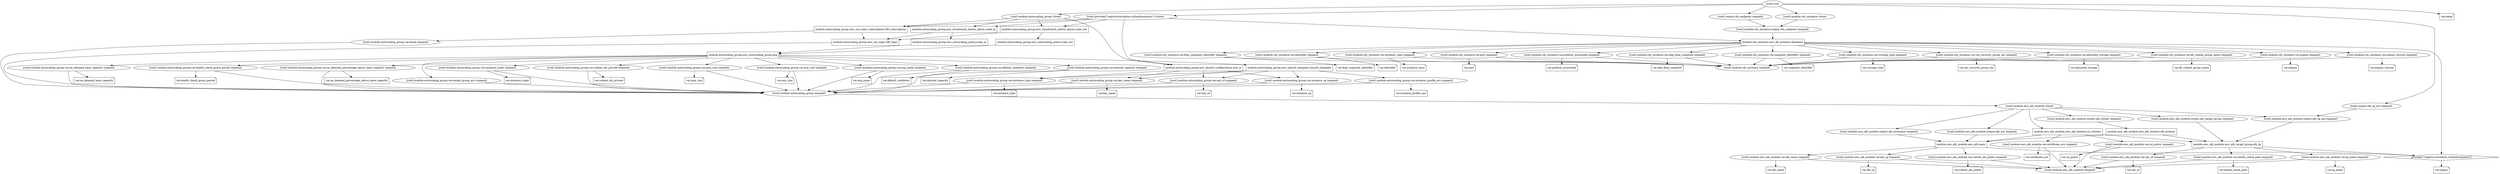 digraph {
	compound = "true"
	newrank = "true"
	subgraph "root" {
		"[root] module.autoscaling_group.aws_autoscaling_group.asg (expand)" [label = "module.autoscaling_group.aws_autoscaling_group.asg", shape = "box"]
		"[root] module.autoscaling_group.aws_autoscaling_policy.scale_in (expand)" [label = "module.autoscaling_group.aws_autoscaling_policy.scale_in", shape = "box"]
		"[root] module.autoscaling_group.aws_autoscaling_policy.scale_out (expand)" [label = "module.autoscaling_group.aws_autoscaling_policy.scale_out", shape = "box"]
		"[root] module.autoscaling_group.aws_cloudwatch_metric_alarm.scale_in (expand)" [label = "module.autoscaling_group.aws_cloudwatch_metric_alarm.scale_in", shape = "box"]
		"[root] module.autoscaling_group.aws_cloudwatch_metric_alarm.scale_out (expand)" [label = "module.autoscaling_group.aws_cloudwatch_metric_alarm.scale_out", shape = "box"]
		"[root] module.autoscaling_group.aws_launch_configuration.new_lc (expand)" [label = "module.autoscaling_group.aws_launch_configuration.new_lc", shape = "box"]
		"[root] module.autoscaling_group.aws_launch_template.Launch_template (expand)" [label = "module.autoscaling_group.aws_launch_template.Launch_template", shape = "box"]
		"[root] module.autoscaling_group.aws_sns_topic.DR_topic (expand)" [label = "module.autoscaling_group.aws_sns_topic.DR_topic", shape = "box"]
		"[root] module.autoscaling_group.aws_sns_topic_subscription.DR_subscription (expand)" [label = "module.autoscaling_group.aws_sns_topic_subscription.DR_subscription", shape = "box"]
		"[root] module.aws_alb_module.aws_alb.main (expand)" [label = "module.aws_alb_module.aws_alb.main", shape = "box"]
		"[root] module.aws_alb_module.aws_alb_listener.alb_listener (expand)" [label = "module.aws_alb_module.aws_alb_listener.alb_listener", shape = "box"]
		"[root] module.aws_alb_module.aws_alb_listener.ssl_listener (expand)" [label = "module.aws_alb_module.aws_alb_listener.ssl_listener", shape = "box"]
		"[root] module.aws_alb_module.aws_alb_target_group.alb_tg (expand)" [label = "module.aws_alb_module.aws_alb_target_group.alb_tg", shape = "box"]
		"[root] module.rds_instance.aws_db_instance.database (expand)" [label = "module.rds_instance.aws_db_instance.database", shape = "box"]
		"[root] provider[\"registry.terraform.io/hashicorp/aws\"]" [label = "provider[\"registry.terraform.io/hashicorp/aws\"]", shape = "diamond"]
		"[root] var.alb_name" [label = "var.alb_name", shape = "note"]
		"[root] var.alb_sg" [label = "var.alb_sg", shape = "note"]
		"[root] var.allocated_storage" [label = "var.allocated_storage", shape = "note"]
		"[root] var.ami_id" [label = "var.ami_id", shape = "note"]
		"[root] var.asg_name" [label = "var.asg_name", shape = "note"]
		"[root] var.certificate_arn" [label = "var.certificate_arn", shape = "note"]
		"[root] var.db_subnet_group_name" [label = "var.db_subnet_group_name", shape = "note"]
		"[root] var.default_cooldown" [label = "var.default_cooldown", shape = "note"]
		"[root] var.desired_capacity" [label = "var.desired_capacity", shape = "note"]
		"[root] var.email" [label = "var.email", shape = "note"]
		"[root] var.engine" [label = "var.engine", shape = "note"]
		"[root] var.engine_version" [label = "var.engine_version", shape = "note"]
		"[root] var.final_snapshot_identifier" [label = "var.final_snapshot_identifier", shape = "note"]
		"[root] var.health_check_grace_period" [label = "var.health_check_grace_period", shape = "note"]
		"[root] var.health_check_path" [label = "var.health_check_path", shape = "note"]
		"[root] var.identifier" [label = "var.identifier", shape = "note"]
		"[root] var.instance_class" [label = "var.instance_class", shape = "note"]
		"[root] var.instance_profile_arn" [label = "var.instance_profile_arn", shape = "note"]
		"[root] var.instance_sg" [label = "var.instance_sg", shape = "note"]
		"[root] var.instance_type" [label = "var.instance_type", shape = "note"]
		"[root] var.instance_types" [label = "var.instance_types", shape = "note"]
		"[root] var.key_name" [label = "var.key_name", shape = "note"]
		"[root] var.max_size" [label = "var.max_size", shape = "note"]
		"[root] var.min_size" [label = "var.min_size", shape = "note"]
		"[root] var.on_demand_base_capacity" [label = "var.on_demand_base_capacity", shape = "note"]
		"[root] var.on_demand_percentage_above_base_capacity" [label = "var.on_demand_percentage_above_base_capacity", shape = "note"]
		"[root] var.port" [label = "var.port", shape = "note"]
		"[root] var.publicly_accessible" [label = "var.publicly_accessible", shape = "note"]
		"[root] var.region" [label = "var.region", shape = "note"]
		"[root] var.skip_final_snapshot" [label = "var.skip_final_snapshot", shape = "note"]
		"[root] var.snapshot_identifier" [label = "var.snapshot_identifier", shape = "note"]
		"[root] var.ssl_policy" [label = "var.ssl_policy", shape = "note"]
		"[root] var.storage_type" [label = "var.storage_type", shape = "note"]
		"[root] var.subnet_ids_private" [label = "var.subnet_ids_private", shape = "note"]
		"[root] var.subnet_ids_public" [label = "var.subnet_ids_public", shape = "note"]
		"[root] var.tg_name" [label = "var.tg_name", shape = "note"]
		"[root] var.vpc_id" [label = "var.vpc_id", shape = "note"]
		"[root] var.vpc_security_group_ids" [label = "var.vpc_security_group_ids", shape = "note"]
		"[root] module.autoscaling_group (close)" -> "[root] module.autoscaling_group.aws_cloudwatch_metric_alarm.scale_in (expand)"
		"[root] module.autoscaling_group (close)" -> "[root] module.autoscaling_group.aws_cloudwatch_metric_alarm.scale_out (expand)"
		"[root] module.autoscaling_group (close)" -> "[root] module.autoscaling_group.aws_launch_configuration.new_lc (expand)"
		"[root] module.autoscaling_group (close)" -> "[root] module.autoscaling_group.aws_sns_topic_subscription.DR_subscription (expand)"
		"[root] module.autoscaling_group (expand)" -> "[root] module.aws_alb_module (close)"
		"[root] module.autoscaling_group.aws_autoscaling_group.asg (expand)" -> "[root] module.autoscaling_group.aws_launch_template.Launch_template (expand)"
		"[root] module.autoscaling_group.aws_autoscaling_group.asg (expand)" -> "[root] module.autoscaling_group.var.asg_name (expand)"
		"[root] module.autoscaling_group.aws_autoscaling_group.asg (expand)" -> "[root] module.autoscaling_group.var.default_cooldown (expand)"
		"[root] module.autoscaling_group.aws_autoscaling_group.asg (expand)" -> "[root] module.autoscaling_group.var.desired_capacity (expand)"
		"[root] module.autoscaling_group.aws_autoscaling_group.asg (expand)" -> "[root] module.autoscaling_group.var.health_check_grace_period (expand)"
		"[root] module.autoscaling_group.aws_autoscaling_group.asg (expand)" -> "[root] module.autoscaling_group.var.instance_types (expand)"
		"[root] module.autoscaling_group.aws_autoscaling_group.asg (expand)" -> "[root] module.autoscaling_group.var.max_size (expand)"
		"[root] module.autoscaling_group.aws_autoscaling_group.asg (expand)" -> "[root] module.autoscaling_group.var.min_size (expand)"
		"[root] module.autoscaling_group.aws_autoscaling_group.asg (expand)" -> "[root] module.autoscaling_group.var.on_demand_base_capacity (expand)"
		"[root] module.autoscaling_group.aws_autoscaling_group.asg (expand)" -> "[root] module.autoscaling_group.var.on_demand_percentage_above_base_capacity (expand)"
		"[root] module.autoscaling_group.aws_autoscaling_group.asg (expand)" -> "[root] module.autoscaling_group.var.subnet_ids_private (expand)"
		"[root] module.autoscaling_group.aws_autoscaling_group.asg (expand)" -> "[root] module.autoscaling_group.var.target_group_arn (expand)"
		"[root] module.autoscaling_group.aws_autoscaling_policy.scale_in (expand)" -> "[root] module.autoscaling_group.aws_autoscaling_group.asg (expand)"
		"[root] module.autoscaling_group.aws_autoscaling_policy.scale_out (expand)" -> "[root] module.autoscaling_group.aws_autoscaling_group.asg (expand)"
		"[root] module.autoscaling_group.aws_cloudwatch_metric_alarm.scale_in (expand)" -> "[root] module.autoscaling_group.aws_autoscaling_policy.scale_in (expand)"
		"[root] module.autoscaling_group.aws_cloudwatch_metric_alarm.scale_in (expand)" -> "[root] module.autoscaling_group.aws_sns_topic.DR_topic (expand)"
		"[root] module.autoscaling_group.aws_cloudwatch_metric_alarm.scale_out (expand)" -> "[root] module.autoscaling_group.aws_autoscaling_policy.scale_out (expand)"
		"[root] module.autoscaling_group.aws_cloudwatch_metric_alarm.scale_out (expand)" -> "[root] module.autoscaling_group.aws_sns_topic.DR_topic (expand)"
		"[root] module.autoscaling_group.aws_launch_configuration.new_lc (expand)" -> "[root] module.autoscaling_group.var.ami_id (expand)"
		"[root] module.autoscaling_group.aws_launch_configuration.new_lc (expand)" -> "[root] module.autoscaling_group.var.instance_sg (expand)"
		"[root] module.autoscaling_group.aws_launch_configuration.new_lc (expand)" -> "[root] module.autoscaling_group.var.instance_type (expand)"
		"[root] module.autoscaling_group.aws_launch_configuration.new_lc (expand)" -> "[root] module.autoscaling_group.var.key_name (expand)"
		"[root] module.autoscaling_group.aws_launch_template.Launch_template (expand)" -> "[root] module.autoscaling_group.var.ami_id (expand)"
		"[root] module.autoscaling_group.aws_launch_template.Launch_template (expand)" -> "[root] module.autoscaling_group.var.instance_profile_arn (expand)"
		"[root] module.autoscaling_group.aws_launch_template.Launch_template (expand)" -> "[root] module.autoscaling_group.var.instance_sg (expand)"
		"[root] module.autoscaling_group.aws_launch_template.Launch_template (expand)" -> "[root] module.autoscaling_group.var.instance_type (expand)"
		"[root] module.autoscaling_group.aws_launch_template.Launch_template (expand)" -> "[root] module.autoscaling_group.var.key_name (expand)"
		"[root] module.autoscaling_group.aws_sns_topic.DR_topic (expand)" -> "[root] module.autoscaling_group (expand)"
		"[root] module.autoscaling_group.aws_sns_topic_subscription.DR_subscription (expand)" -> "[root] module.autoscaling_group.aws_sns_topic.DR_topic (expand)"
		"[root] module.autoscaling_group.aws_sns_topic_subscription.DR_subscription (expand)" -> "[root] module.autoscaling_group.var.email (expand)"
		"[root] module.autoscaling_group.var.ami_id (expand)" -> "[root] module.autoscaling_group (expand)"
		"[root] module.autoscaling_group.var.ami_id (expand)" -> "[root] var.ami_id"
		"[root] module.autoscaling_group.var.asg_name (expand)" -> "[root] module.autoscaling_group (expand)"
		"[root] module.autoscaling_group.var.asg_name (expand)" -> "[root] var.asg_name"
		"[root] module.autoscaling_group.var.default_cooldown (expand)" -> "[root] module.autoscaling_group (expand)"
		"[root] module.autoscaling_group.var.default_cooldown (expand)" -> "[root] var.default_cooldown"
		"[root] module.autoscaling_group.var.desired_capacity (expand)" -> "[root] module.autoscaling_group (expand)"
		"[root] module.autoscaling_group.var.desired_capacity (expand)" -> "[root] var.desired_capacity"
		"[root] module.autoscaling_group.var.email (expand)" -> "[root] module.autoscaling_group (expand)"
		"[root] module.autoscaling_group.var.health_check_grace_period (expand)" -> "[root] module.autoscaling_group (expand)"
		"[root] module.autoscaling_group.var.health_check_grace_period (expand)" -> "[root] var.health_check_grace_period"
		"[root] module.autoscaling_group.var.instance_profile_arn (expand)" -> "[root] module.autoscaling_group (expand)"
		"[root] module.autoscaling_group.var.instance_profile_arn (expand)" -> "[root] var.instance_profile_arn"
		"[root] module.autoscaling_group.var.instance_sg (expand)" -> "[root] module.autoscaling_group (expand)"
		"[root] module.autoscaling_group.var.instance_sg (expand)" -> "[root] var.instance_sg"
		"[root] module.autoscaling_group.var.instance_type (expand)" -> "[root] module.autoscaling_group (expand)"
		"[root] module.autoscaling_group.var.instance_type (expand)" -> "[root] var.instance_type"
		"[root] module.autoscaling_group.var.instance_types (expand)" -> "[root] module.autoscaling_group (expand)"
		"[root] module.autoscaling_group.var.instance_types (expand)" -> "[root] var.instance_types"
		"[root] module.autoscaling_group.var.key_name (expand)" -> "[root] module.autoscaling_group (expand)"
		"[root] module.autoscaling_group.var.key_name (expand)" -> "[root] var.key_name"
		"[root] module.autoscaling_group.var.max_size (expand)" -> "[root] module.autoscaling_group (expand)"
		"[root] module.autoscaling_group.var.max_size (expand)" -> "[root] var.max_size"
		"[root] module.autoscaling_group.var.min_size (expand)" -> "[root] module.autoscaling_group (expand)"
		"[root] module.autoscaling_group.var.min_size (expand)" -> "[root] var.min_size"
		"[root] module.autoscaling_group.var.on_demand_base_capacity (expand)" -> "[root] module.autoscaling_group (expand)"
		"[root] module.autoscaling_group.var.on_demand_base_capacity (expand)" -> "[root] var.on_demand_base_capacity"
		"[root] module.autoscaling_group.var.on_demand_percentage_above_base_capacity (expand)" -> "[root] module.autoscaling_group (expand)"
		"[root] module.autoscaling_group.var.on_demand_percentage_above_base_capacity (expand)" -> "[root] var.on_demand_percentage_above_base_capacity"
		"[root] module.autoscaling_group.var.subnet_ids_private (expand)" -> "[root] module.autoscaling_group (expand)"
		"[root] module.autoscaling_group.var.subnet_ids_private (expand)" -> "[root] var.subnet_ids_private"
		"[root] module.autoscaling_group.var.target_group_arn (expand)" -> "[root] module.autoscaling_group (expand)"
		"[root] module.aws_alb_module (close)" -> "[root] module.aws_alb_module.aws_alb_listener.ssl_listener (expand)"
		"[root] module.aws_alb_module (close)" -> "[root] module.aws_alb_module.output.alb_arn (expand)"
		"[root] module.aws_alb_module (close)" -> "[root] module.aws_alb_module.output.alb_hostname (expand)"
		"[root] module.aws_alb_module (close)" -> "[root] module.aws_alb_module.output.alb_listner (expand)"
		"[root] module.aws_alb_module (close)" -> "[root] module.aws_alb_module.output.alb_target_group (expand)"
		"[root] module.aws_alb_module (close)" -> "[root] module.aws_alb_module.output.alb_tg_arn (expand)"
		"[root] module.aws_alb_module.aws_alb.main (expand)" -> "[root] module.aws_alb_module.var.alb_name (expand)"
		"[root] module.aws_alb_module.aws_alb.main (expand)" -> "[root] module.aws_alb_module.var.alb_sg (expand)"
		"[root] module.aws_alb_module.aws_alb.main (expand)" -> "[root] module.aws_alb_module.var.subnet_ids_public (expand)"
		"[root] module.aws_alb_module.aws_alb.main (expand)" -> "[root] provider[\"registry.terraform.io/hashicorp/aws\"]"
		"[root] module.aws_alb_module.aws_alb_listener.alb_listener (expand)" -> "[root] module.aws_alb_module.aws_alb.main (expand)"
		"[root] module.aws_alb_module.aws_alb_listener.alb_listener (expand)" -> "[root] module.aws_alb_module.aws_alb_target_group.alb_tg (expand)"
		"[root] module.aws_alb_module.aws_alb_listener.ssl_listener (expand)" -> "[root] module.aws_alb_module.aws_alb.main (expand)"
		"[root] module.aws_alb_module.aws_alb_listener.ssl_listener (expand)" -> "[root] module.aws_alb_module.aws_alb_target_group.alb_tg (expand)"
		"[root] module.aws_alb_module.aws_alb_listener.ssl_listener (expand)" -> "[root] module.aws_alb_module.var.certificate_arn (expand)"
		"[root] module.aws_alb_module.aws_alb_listener.ssl_listener (expand)" -> "[root] module.aws_alb_module.var.ssl_policy (expand)"
		"[root] module.aws_alb_module.aws_alb_target_group.alb_tg (expand)" -> "[root] module.aws_alb_module.var.health_check_path (expand)"
		"[root] module.aws_alb_module.aws_alb_target_group.alb_tg (expand)" -> "[root] module.aws_alb_module.var.tg_name (expand)"
		"[root] module.aws_alb_module.aws_alb_target_group.alb_tg (expand)" -> "[root] module.aws_alb_module.var.vpc_id (expand)"
		"[root] module.aws_alb_module.aws_alb_target_group.alb_tg (expand)" -> "[root] provider[\"registry.terraform.io/hashicorp/aws\"]"
		"[root] module.aws_alb_module.output.alb_arn (expand)" -> "[root] module.aws_alb_module.aws_alb.main (expand)"
		"[root] module.aws_alb_module.output.alb_hostname (expand)" -> "[root] module.aws_alb_module.aws_alb.main (expand)"
		"[root] module.aws_alb_module.output.alb_listner (expand)" -> "[root] module.aws_alb_module.aws_alb_listener.alb_listener (expand)"
		"[root] module.aws_alb_module.output.alb_target_group (expand)" -> "[root] module.aws_alb_module.aws_alb_target_group.alb_tg (expand)"
		"[root] module.aws_alb_module.output.alb_tg_arn (expand)" -> "[root] module.aws_alb_module.aws_alb_target_group.alb_tg (expand)"
		"[root] module.aws_alb_module.var.alb_name (expand)" -> "[root] module.aws_alb_module (expand)"
		"[root] module.aws_alb_module.var.alb_name (expand)" -> "[root] var.alb_name"
		"[root] module.aws_alb_module.var.alb_sg (expand)" -> "[root] module.aws_alb_module (expand)"
		"[root] module.aws_alb_module.var.alb_sg (expand)" -> "[root] var.alb_sg"
		"[root] module.aws_alb_module.var.certificate_arn (expand)" -> "[root] module.aws_alb_module (expand)"
		"[root] module.aws_alb_module.var.certificate_arn (expand)" -> "[root] var.certificate_arn"
		"[root] module.aws_alb_module.var.health_check_path (expand)" -> "[root] module.aws_alb_module (expand)"
		"[root] module.aws_alb_module.var.health_check_path (expand)" -> "[root] var.health_check_path"
		"[root] module.aws_alb_module.var.ssl_policy (expand)" -> "[root] module.aws_alb_module (expand)"
		"[root] module.aws_alb_module.var.ssl_policy (expand)" -> "[root] var.ssl_policy"
		"[root] module.aws_alb_module.var.subnet_ids_public (expand)" -> "[root] module.aws_alb_module (expand)"
		"[root] module.aws_alb_module.var.subnet_ids_public (expand)" -> "[root] var.subnet_ids_public"
		"[root] module.aws_alb_module.var.tg_name (expand)" -> "[root] module.aws_alb_module (expand)"
		"[root] module.aws_alb_module.var.tg_name (expand)" -> "[root] var.tg_name"
		"[root] module.aws_alb_module.var.vpc_id (expand)" -> "[root] module.aws_alb_module (expand)"
		"[root] module.aws_alb_module.var.vpc_id (expand)" -> "[root] var.vpc_id"
		"[root] module.rds_instance (close)" -> "[root] module.rds_instance.output.rds_endpoint (expand)"
		"[root] module.rds_instance.aws_db_instance.database (expand)" -> "[root] module.rds_instance.var.allocated_storage (expand)"
		"[root] module.rds_instance.aws_db_instance.database (expand)" -> "[root] module.rds_instance.var.db_subnet_group_name (expand)"
		"[root] module.rds_instance.aws_db_instance.database (expand)" -> "[root] module.rds_instance.var.engine (expand)"
		"[root] module.rds_instance.aws_db_instance.database (expand)" -> "[root] module.rds_instance.var.engine_version (expand)"
		"[root] module.rds_instance.aws_db_instance.database (expand)" -> "[root] module.rds_instance.var.final_snapshot_identifier (expand)"
		"[root] module.rds_instance.aws_db_instance.database (expand)" -> "[root] module.rds_instance.var.identifier (expand)"
		"[root] module.rds_instance.aws_db_instance.database (expand)" -> "[root] module.rds_instance.var.instance_class (expand)"
		"[root] module.rds_instance.aws_db_instance.database (expand)" -> "[root] module.rds_instance.var.port (expand)"
		"[root] module.rds_instance.aws_db_instance.database (expand)" -> "[root] module.rds_instance.var.publicly_accessible (expand)"
		"[root] module.rds_instance.aws_db_instance.database (expand)" -> "[root] module.rds_instance.var.skip_final_snapshot (expand)"
		"[root] module.rds_instance.aws_db_instance.database (expand)" -> "[root] module.rds_instance.var.snapshot_identifier (expand)"
		"[root] module.rds_instance.aws_db_instance.database (expand)" -> "[root] module.rds_instance.var.storage_type (expand)"
		"[root] module.rds_instance.aws_db_instance.database (expand)" -> "[root] module.rds_instance.var.vpc_security_group_ids (expand)"
		"[root] module.rds_instance.aws_db_instance.database (expand)" -> "[root] provider[\"registry.terraform.io/hashicorp/aws\"]"
		"[root] module.rds_instance.output.rds_endpoint (expand)" -> "[root] module.rds_instance.aws_db_instance.database (expand)"
		"[root] module.rds_instance.var.allocated_storage (expand)" -> "[root] module.rds_instance (expand)"
		"[root] module.rds_instance.var.allocated_storage (expand)" -> "[root] var.allocated_storage"
		"[root] module.rds_instance.var.db_subnet_group_name (expand)" -> "[root] module.rds_instance (expand)"
		"[root] module.rds_instance.var.db_subnet_group_name (expand)" -> "[root] var.db_subnet_group_name"
		"[root] module.rds_instance.var.engine (expand)" -> "[root] module.rds_instance (expand)"
		"[root] module.rds_instance.var.engine (expand)" -> "[root] var.engine"
		"[root] module.rds_instance.var.engine_version (expand)" -> "[root] module.rds_instance (expand)"
		"[root] module.rds_instance.var.engine_version (expand)" -> "[root] var.engine_version"
		"[root] module.rds_instance.var.final_snapshot_identifier (expand)" -> "[root] module.rds_instance (expand)"
		"[root] module.rds_instance.var.final_snapshot_identifier (expand)" -> "[root] var.final_snapshot_identifier"
		"[root] module.rds_instance.var.identifier (expand)" -> "[root] module.rds_instance (expand)"
		"[root] module.rds_instance.var.identifier (expand)" -> "[root] var.identifier"
		"[root] module.rds_instance.var.instance_class (expand)" -> "[root] module.rds_instance (expand)"
		"[root] module.rds_instance.var.instance_class (expand)" -> "[root] var.instance_class"
		"[root] module.rds_instance.var.port (expand)" -> "[root] module.rds_instance (expand)"
		"[root] module.rds_instance.var.port (expand)" -> "[root] var.port"
		"[root] module.rds_instance.var.publicly_accessible (expand)" -> "[root] module.rds_instance (expand)"
		"[root] module.rds_instance.var.publicly_accessible (expand)" -> "[root] var.publicly_accessible"
		"[root] module.rds_instance.var.skip_final_snapshot (expand)" -> "[root] module.rds_instance (expand)"
		"[root] module.rds_instance.var.skip_final_snapshot (expand)" -> "[root] var.skip_final_snapshot"
		"[root] module.rds_instance.var.snapshot_identifier (expand)" -> "[root] module.rds_instance (expand)"
		"[root] module.rds_instance.var.snapshot_identifier (expand)" -> "[root] var.snapshot_identifier"
		"[root] module.rds_instance.var.storage_type (expand)" -> "[root] module.rds_instance (expand)"
		"[root] module.rds_instance.var.storage_type (expand)" -> "[root] var.storage_type"
		"[root] module.rds_instance.var.vpc_security_group_ids (expand)" -> "[root] module.rds_instance (expand)"
		"[root] module.rds_instance.var.vpc_security_group_ids (expand)" -> "[root] var.vpc_security_group_ids"
		"[root] output.alb_tg_arn (expand)" -> "[root] module.aws_alb_module.output.alb_tg_arn (expand)"
		"[root] output.rds_endpoint (expand)" -> "[root] module.rds_instance.output.rds_endpoint (expand)"
		"[root] provider[\"registry.terraform.io/hashicorp/aws\"] (close)" -> "[root] module.autoscaling_group.aws_cloudwatch_metric_alarm.scale_in (expand)"
		"[root] provider[\"registry.terraform.io/hashicorp/aws\"] (close)" -> "[root] module.autoscaling_group.aws_cloudwatch_metric_alarm.scale_out (expand)"
		"[root] provider[\"registry.terraform.io/hashicorp/aws\"] (close)" -> "[root] module.autoscaling_group.aws_launch_configuration.new_lc (expand)"
		"[root] provider[\"registry.terraform.io/hashicorp/aws\"] (close)" -> "[root] module.autoscaling_group.aws_sns_topic_subscription.DR_subscription (expand)"
		"[root] provider[\"registry.terraform.io/hashicorp/aws\"] (close)" -> "[root] module.rds_instance.aws_db_instance.database (expand)"
		"[root] provider[\"registry.terraform.io/hashicorp/aws\"]" -> "[root] var.region"
		"[root] root" -> "[root] module.autoscaling_group (close)"
		"[root] root" -> "[root] module.rds_instance (close)"
		"[root] root" -> "[root] output.alb_tg_arn (expand)"
		"[root] root" -> "[root] output.rds_endpoint (expand)"
		"[root] root" -> "[root] provider[\"registry.terraform.io/hashicorp/aws\"] (close)"
		"[root] root" -> "[root] var.email"
	}
}

